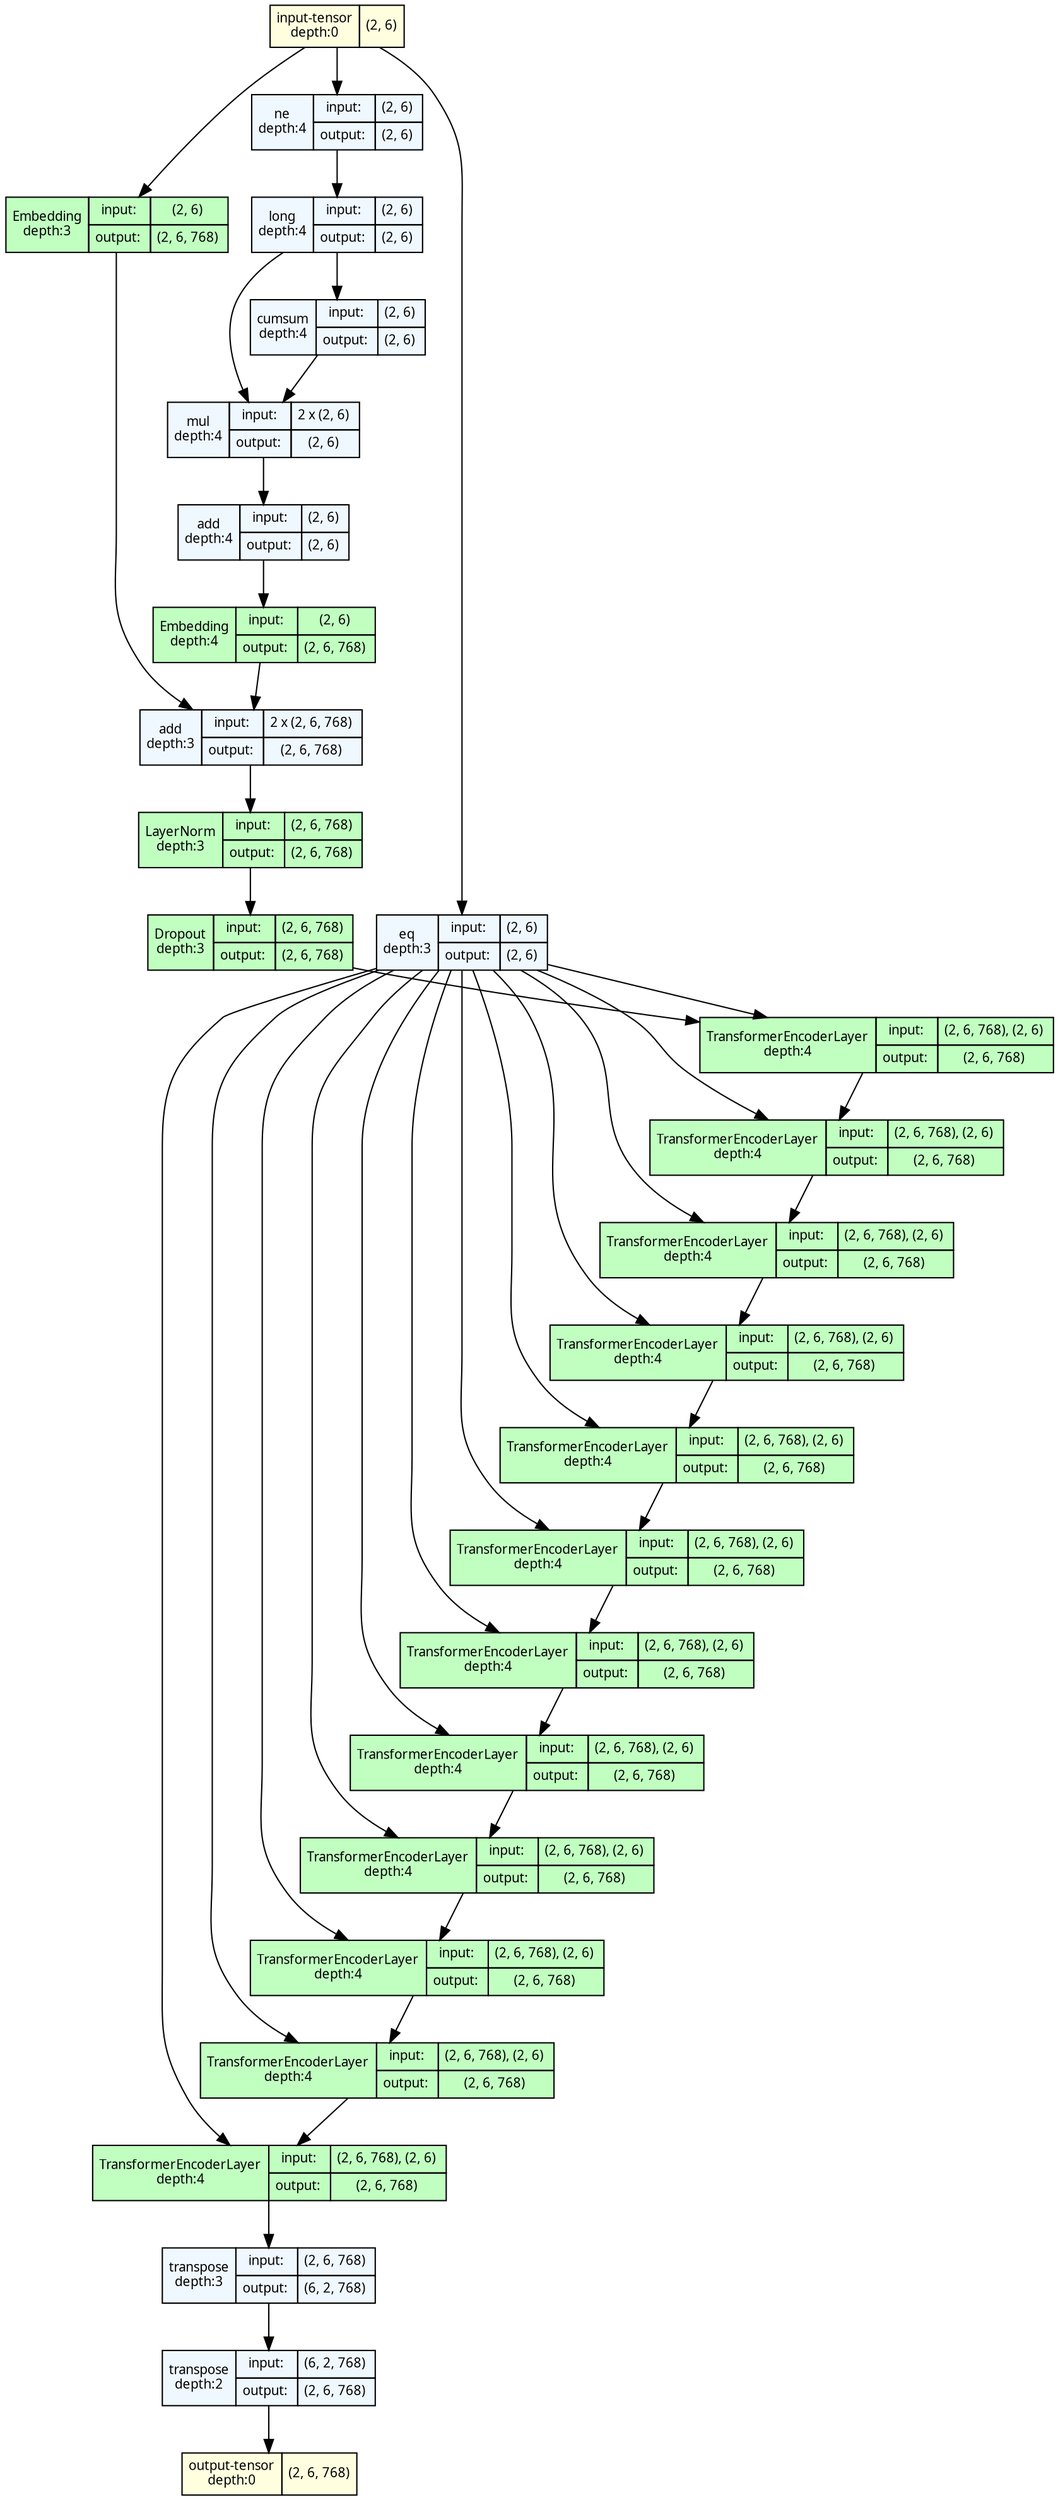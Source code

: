 strict digraph Roberta {
	graph [ordering=in size="33.5,33.5"]
	node [align=left fontname="Linux libertine" fontsize=10 height=0.2 margin=0 ranksep=0.1 shape=plaintext style=filled]
	edge [fontsize=10]
	0 [label=<
                    <TABLE BORDER="0" CELLBORDER="1" CELLSPACING="0" CELLPADDING="4">
                    <TR><TD>input-tensor<BR/>depth:0</TD><TD>(2, 6)</TD></TR>
                    </TABLE>> fillcolor=lightyellow]
	1 [label=<
                    <TABLE BORDER="0" CELLBORDER="1" CELLSPACING="0" CELLPADDING="4">
                    <TR>
                        <TD ROWSPAN="2">eq<BR/>depth:3</TD>
                        <TD COLSPAN="2">input:</TD>
                        <TD COLSPAN="2">(2, 6) </TD>
                    </TR>
                    <TR>
                        <TD COLSPAN="2">output: </TD>
                        <TD COLSPAN="2">(2, 6) </TD>
                    </TR>
                    </TABLE>> fillcolor=aliceblue]
	2 [label=<
                    <TABLE BORDER="0" CELLBORDER="1" CELLSPACING="0" CELLPADDING="4">
                    <TR>
                        <TD ROWSPAN="2">Embedding<BR/>depth:3</TD>
                        <TD COLSPAN="2">input:</TD>
                        <TD COLSPAN="2">(2, 6) </TD>
                    </TR>
                    <TR>
                        <TD COLSPAN="2">output: </TD>
                        <TD COLSPAN="2">(2, 6, 768) </TD>
                    </TR>
                    </TABLE>> fillcolor=darkseagreen1]
	3 [label=<
                    <TABLE BORDER="0" CELLBORDER="1" CELLSPACING="0" CELLPADDING="4">
                    <TR>
                        <TD ROWSPAN="2">ne<BR/>depth:4</TD>
                        <TD COLSPAN="2">input:</TD>
                        <TD COLSPAN="2">(2, 6) </TD>
                    </TR>
                    <TR>
                        <TD COLSPAN="2">output: </TD>
                        <TD COLSPAN="2">(2, 6) </TD>
                    </TR>
                    </TABLE>> fillcolor=aliceblue]
	4 [label=<
                    <TABLE BORDER="0" CELLBORDER="1" CELLSPACING="0" CELLPADDING="4">
                    <TR>
                        <TD ROWSPAN="2">long<BR/>depth:4</TD>
                        <TD COLSPAN="2">input:</TD>
                        <TD COLSPAN="2">(2, 6) </TD>
                    </TR>
                    <TR>
                        <TD COLSPAN="2">output: </TD>
                        <TD COLSPAN="2">(2, 6) </TD>
                    </TR>
                    </TABLE>> fillcolor=aliceblue]
	5 [label=<
                    <TABLE BORDER="0" CELLBORDER="1" CELLSPACING="0" CELLPADDING="4">
                    <TR>
                        <TD ROWSPAN="2">cumsum<BR/>depth:4</TD>
                        <TD COLSPAN="2">input:</TD>
                        <TD COLSPAN="2">(2, 6) </TD>
                    </TR>
                    <TR>
                        <TD COLSPAN="2">output: </TD>
                        <TD COLSPAN="2">(2, 6) </TD>
                    </TR>
                    </TABLE>> fillcolor=aliceblue]
	6 [label=<
                    <TABLE BORDER="0" CELLBORDER="1" CELLSPACING="0" CELLPADDING="4">
                    <TR>
                        <TD ROWSPAN="2">mul<BR/>depth:4</TD>
                        <TD COLSPAN="2">input:</TD>
                        <TD COLSPAN="2">2 x (2, 6) </TD>
                    </TR>
                    <TR>
                        <TD COLSPAN="2">output: </TD>
                        <TD COLSPAN="2">(2, 6) </TD>
                    </TR>
                    </TABLE>> fillcolor=aliceblue]
	7 [label=<
                    <TABLE BORDER="0" CELLBORDER="1" CELLSPACING="0" CELLPADDING="4">
                    <TR>
                        <TD ROWSPAN="2">add<BR/>depth:4</TD>
                        <TD COLSPAN="2">input:</TD>
                        <TD COLSPAN="2">(2, 6) </TD>
                    </TR>
                    <TR>
                        <TD COLSPAN="2">output: </TD>
                        <TD COLSPAN="2">(2, 6) </TD>
                    </TR>
                    </TABLE>> fillcolor=aliceblue]
	8 [label=<
                    <TABLE BORDER="0" CELLBORDER="1" CELLSPACING="0" CELLPADDING="4">
                    <TR>
                        <TD ROWSPAN="2">Embedding<BR/>depth:4</TD>
                        <TD COLSPAN="2">input:</TD>
                        <TD COLSPAN="2">(2, 6) </TD>
                    </TR>
                    <TR>
                        <TD COLSPAN="2">output: </TD>
                        <TD COLSPAN="2">(2, 6, 768) </TD>
                    </TR>
                    </TABLE>> fillcolor=darkseagreen1]
	9 [label=<
                    <TABLE BORDER="0" CELLBORDER="1" CELLSPACING="0" CELLPADDING="4">
                    <TR>
                        <TD ROWSPAN="2">add<BR/>depth:3</TD>
                        <TD COLSPAN="2">input:</TD>
                        <TD COLSPAN="2">2 x (2, 6, 768) </TD>
                    </TR>
                    <TR>
                        <TD COLSPAN="2">output: </TD>
                        <TD COLSPAN="2">(2, 6, 768) </TD>
                    </TR>
                    </TABLE>> fillcolor=aliceblue]
	10 [label=<
                    <TABLE BORDER="0" CELLBORDER="1" CELLSPACING="0" CELLPADDING="4">
                    <TR>
                        <TD ROWSPAN="2">LayerNorm<BR/>depth:3</TD>
                        <TD COLSPAN="2">input:</TD>
                        <TD COLSPAN="2">(2, 6, 768) </TD>
                    </TR>
                    <TR>
                        <TD COLSPAN="2">output: </TD>
                        <TD COLSPAN="2">(2, 6, 768) </TD>
                    </TR>
                    </TABLE>> fillcolor=darkseagreen1]
	11 [label=<
                    <TABLE BORDER="0" CELLBORDER="1" CELLSPACING="0" CELLPADDING="4">
                    <TR>
                        <TD ROWSPAN="2">Dropout<BR/>depth:3</TD>
                        <TD COLSPAN="2">input:</TD>
                        <TD COLSPAN="2">(2, 6, 768) </TD>
                    </TR>
                    <TR>
                        <TD COLSPAN="2">output: </TD>
                        <TD COLSPAN="2">(2, 6, 768) </TD>
                    </TR>
                    </TABLE>> fillcolor=darkseagreen1]
	12 [label=<
                    <TABLE BORDER="0" CELLBORDER="1" CELLSPACING="0" CELLPADDING="4">
                    <TR>
                        <TD ROWSPAN="2">TransformerEncoderLayer<BR/>depth:4</TD>
                        <TD COLSPAN="2">input:</TD>
                        <TD COLSPAN="2">(2, 6, 768), (2, 6) </TD>
                    </TR>
                    <TR>
                        <TD COLSPAN="2">output: </TD>
                        <TD COLSPAN="2">(2, 6, 768) </TD>
                    </TR>
                    </TABLE>> fillcolor=darkseagreen1]
	13 [label=<
                    <TABLE BORDER="0" CELLBORDER="1" CELLSPACING="0" CELLPADDING="4">
                    <TR>
                        <TD ROWSPAN="2">TransformerEncoderLayer<BR/>depth:4</TD>
                        <TD COLSPAN="2">input:</TD>
                        <TD COLSPAN="2">(2, 6, 768), (2, 6) </TD>
                    </TR>
                    <TR>
                        <TD COLSPAN="2">output: </TD>
                        <TD COLSPAN="2">(2, 6, 768) </TD>
                    </TR>
                    </TABLE>> fillcolor=darkseagreen1]
	14 [label=<
                    <TABLE BORDER="0" CELLBORDER="1" CELLSPACING="0" CELLPADDING="4">
                    <TR>
                        <TD ROWSPAN="2">TransformerEncoderLayer<BR/>depth:4</TD>
                        <TD COLSPAN="2">input:</TD>
                        <TD COLSPAN="2">(2, 6, 768), (2, 6) </TD>
                    </TR>
                    <TR>
                        <TD COLSPAN="2">output: </TD>
                        <TD COLSPAN="2">(2, 6, 768) </TD>
                    </TR>
                    </TABLE>> fillcolor=darkseagreen1]
	15 [label=<
                    <TABLE BORDER="0" CELLBORDER="1" CELLSPACING="0" CELLPADDING="4">
                    <TR>
                        <TD ROWSPAN="2">TransformerEncoderLayer<BR/>depth:4</TD>
                        <TD COLSPAN="2">input:</TD>
                        <TD COLSPAN="2">(2, 6, 768), (2, 6) </TD>
                    </TR>
                    <TR>
                        <TD COLSPAN="2">output: </TD>
                        <TD COLSPAN="2">(2, 6, 768) </TD>
                    </TR>
                    </TABLE>> fillcolor=darkseagreen1]
	16 [label=<
                    <TABLE BORDER="0" CELLBORDER="1" CELLSPACING="0" CELLPADDING="4">
                    <TR>
                        <TD ROWSPAN="2">TransformerEncoderLayer<BR/>depth:4</TD>
                        <TD COLSPAN="2">input:</TD>
                        <TD COLSPAN="2">(2, 6, 768), (2, 6) </TD>
                    </TR>
                    <TR>
                        <TD COLSPAN="2">output: </TD>
                        <TD COLSPAN="2">(2, 6, 768) </TD>
                    </TR>
                    </TABLE>> fillcolor=darkseagreen1]
	17 [label=<
                    <TABLE BORDER="0" CELLBORDER="1" CELLSPACING="0" CELLPADDING="4">
                    <TR>
                        <TD ROWSPAN="2">TransformerEncoderLayer<BR/>depth:4</TD>
                        <TD COLSPAN="2">input:</TD>
                        <TD COLSPAN="2">(2, 6, 768), (2, 6) </TD>
                    </TR>
                    <TR>
                        <TD COLSPAN="2">output: </TD>
                        <TD COLSPAN="2">(2, 6, 768) </TD>
                    </TR>
                    </TABLE>> fillcolor=darkseagreen1]
	18 [label=<
                    <TABLE BORDER="0" CELLBORDER="1" CELLSPACING="0" CELLPADDING="4">
                    <TR>
                        <TD ROWSPAN="2">TransformerEncoderLayer<BR/>depth:4</TD>
                        <TD COLSPAN="2">input:</TD>
                        <TD COLSPAN="2">(2, 6, 768), (2, 6) </TD>
                    </TR>
                    <TR>
                        <TD COLSPAN="2">output: </TD>
                        <TD COLSPAN="2">(2, 6, 768) </TD>
                    </TR>
                    </TABLE>> fillcolor=darkseagreen1]
	19 [label=<
                    <TABLE BORDER="0" CELLBORDER="1" CELLSPACING="0" CELLPADDING="4">
                    <TR>
                        <TD ROWSPAN="2">TransformerEncoderLayer<BR/>depth:4</TD>
                        <TD COLSPAN="2">input:</TD>
                        <TD COLSPAN="2">(2, 6, 768), (2, 6) </TD>
                    </TR>
                    <TR>
                        <TD COLSPAN="2">output: </TD>
                        <TD COLSPAN="2">(2, 6, 768) </TD>
                    </TR>
                    </TABLE>> fillcolor=darkseagreen1]
	20 [label=<
                    <TABLE BORDER="0" CELLBORDER="1" CELLSPACING="0" CELLPADDING="4">
                    <TR>
                        <TD ROWSPAN="2">TransformerEncoderLayer<BR/>depth:4</TD>
                        <TD COLSPAN="2">input:</TD>
                        <TD COLSPAN="2">(2, 6, 768), (2, 6) </TD>
                    </TR>
                    <TR>
                        <TD COLSPAN="2">output: </TD>
                        <TD COLSPAN="2">(2, 6, 768) </TD>
                    </TR>
                    </TABLE>> fillcolor=darkseagreen1]
	21 [label=<
                    <TABLE BORDER="0" CELLBORDER="1" CELLSPACING="0" CELLPADDING="4">
                    <TR>
                        <TD ROWSPAN="2">TransformerEncoderLayer<BR/>depth:4</TD>
                        <TD COLSPAN="2">input:</TD>
                        <TD COLSPAN="2">(2, 6, 768), (2, 6) </TD>
                    </TR>
                    <TR>
                        <TD COLSPAN="2">output: </TD>
                        <TD COLSPAN="2">(2, 6, 768) </TD>
                    </TR>
                    </TABLE>> fillcolor=darkseagreen1]
	22 [label=<
                    <TABLE BORDER="0" CELLBORDER="1" CELLSPACING="0" CELLPADDING="4">
                    <TR>
                        <TD ROWSPAN="2">TransformerEncoderLayer<BR/>depth:4</TD>
                        <TD COLSPAN="2">input:</TD>
                        <TD COLSPAN="2">(2, 6, 768), (2, 6) </TD>
                    </TR>
                    <TR>
                        <TD COLSPAN="2">output: </TD>
                        <TD COLSPAN="2">(2, 6, 768) </TD>
                    </TR>
                    </TABLE>> fillcolor=darkseagreen1]
	23 [label=<
                    <TABLE BORDER="0" CELLBORDER="1" CELLSPACING="0" CELLPADDING="4">
                    <TR>
                        <TD ROWSPAN="2">TransformerEncoderLayer<BR/>depth:4</TD>
                        <TD COLSPAN="2">input:</TD>
                        <TD COLSPAN="2">(2, 6, 768), (2, 6) </TD>
                    </TR>
                    <TR>
                        <TD COLSPAN="2">output: </TD>
                        <TD COLSPAN="2">(2, 6, 768) </TD>
                    </TR>
                    </TABLE>> fillcolor=darkseagreen1]
	24 [label=<
                    <TABLE BORDER="0" CELLBORDER="1" CELLSPACING="0" CELLPADDING="4">
                    <TR>
                        <TD ROWSPAN="2">transpose<BR/>depth:3</TD>
                        <TD COLSPAN="2">input:</TD>
                        <TD COLSPAN="2">(2, 6, 768) </TD>
                    </TR>
                    <TR>
                        <TD COLSPAN="2">output: </TD>
                        <TD COLSPAN="2">(6, 2, 768) </TD>
                    </TR>
                    </TABLE>> fillcolor=aliceblue]
	25 [label=<
                    <TABLE BORDER="0" CELLBORDER="1" CELLSPACING="0" CELLPADDING="4">
                    <TR>
                        <TD ROWSPAN="2">transpose<BR/>depth:2</TD>
                        <TD COLSPAN="2">input:</TD>
                        <TD COLSPAN="2">(6, 2, 768) </TD>
                    </TR>
                    <TR>
                        <TD COLSPAN="2">output: </TD>
                        <TD COLSPAN="2">(2, 6, 768) </TD>
                    </TR>
                    </TABLE>> fillcolor=aliceblue]
	26 [label=<
                    <TABLE BORDER="0" CELLBORDER="1" CELLSPACING="0" CELLPADDING="4">
                    <TR><TD>output-tensor<BR/>depth:0</TD><TD>(2, 6, 768)</TD></TR>
                    </TABLE>> fillcolor=lightyellow]
	0 -> 1
	0 -> 2
	2 -> 9
	0 -> 3
	3 -> 4
	4 -> 5
	4 -> 6
	5 -> 6
	6 -> 7
	7 -> 8
	8 -> 9
	9 -> 10
	10 -> 11
	11 -> 12
	1 -> 12
	1 -> 13
	1 -> 14
	1 -> 15
	1 -> 16
	1 -> 17
	1 -> 18
	1 -> 19
	1 -> 20
	1 -> 21
	1 -> 22
	1 -> 23
	12 -> 13
	13 -> 14
	14 -> 15
	15 -> 16
	16 -> 17
	17 -> 18
	18 -> 19
	19 -> 20
	20 -> 21
	21 -> 22
	22 -> 23
	23 -> 24
	24 -> 25
	25 -> 26
}
